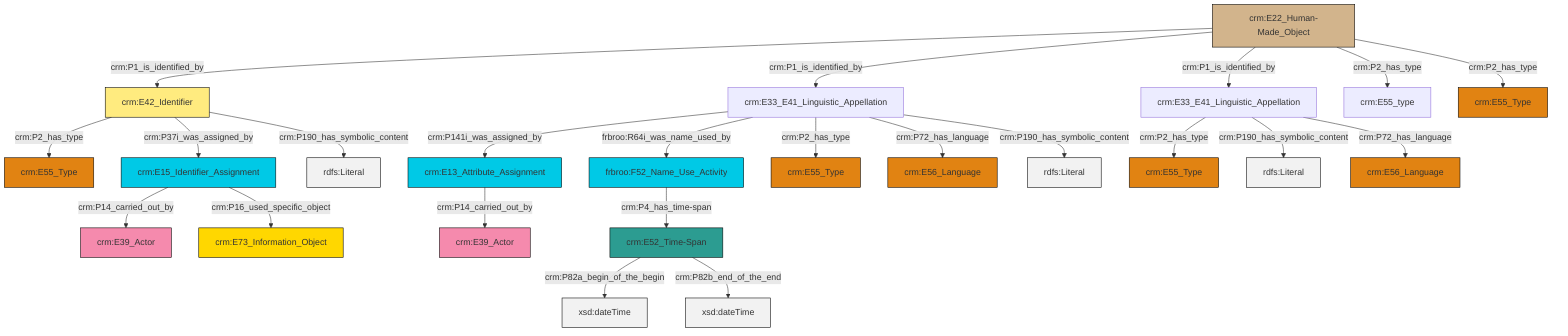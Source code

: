 graph TD
classDef Literal fill:#f2f2f2,stroke:#000000;
classDef CRM_Entity fill:#FFFFFF,stroke:#000000;
classDef Temporal_Entity fill:#00C9E6, stroke:#000000;
classDef Type fill:#E18312, stroke:#000000;
classDef Time-Span fill:#2C9C91, stroke:#000000;
classDef Appellation fill:#FFEB7F, stroke:#000000;
classDef Place fill:#008836, stroke:#000000;
classDef Persistent_Item fill:#B266B2, stroke:#000000;
classDef Conceptual_Object fill:#FFD700, stroke:#000000;
classDef Physical_Thing fill:#D2B48C, stroke:#000000;
classDef Actor fill:#f58aad, stroke:#000000;
classDef PC_Classes fill:#4ce600, stroke:#000000;
classDef Multi fill:#cccccc,stroke:#000000;

4["crm:E22_Human-Made_Object"]:::Physical_Thing -->|crm:P1_is_identified_by| 5["crm:E42_Identifier"]:::Appellation
6["crm:E33_E41_Linguistic_Appellation"]:::Default -->|crm:P2_has_type| 0["crm:E55_Type"]:::Type
5["crm:E42_Identifier"]:::Appellation -->|crm:P2_has_type| 7["crm:E55_Type"]:::Type
8["crm:E52_Time-Span"]:::Time-Span -->|crm:P82a_begin_of_the_begin| 9[xsd:dateTime]:::Literal
10["crm:E33_E41_Linguistic_Appellation"]:::Default -->|crm:P141i_was_assigned_by| 11["crm:E13_Attribute_Assignment"]:::Temporal_Entity
6["crm:E33_E41_Linguistic_Appellation"]:::Default -->|crm:P190_has_symbolic_content| 15[rdfs:Literal]:::Literal
17["crm:E15_Identifier_Assignment"]:::Temporal_Entity -->|crm:P14_carried_out_by| 18["crm:E39_Actor"]:::Actor
8["crm:E52_Time-Span"]:::Time-Span -->|crm:P82b_end_of_the_end| 19[xsd:dateTime]:::Literal
11["crm:E13_Attribute_Assignment"]:::Temporal_Entity -->|crm:P14_carried_out_by| 22["crm:E39_Actor"]:::Actor
5["crm:E42_Identifier"]:::Appellation -->|crm:P37i_was_assigned_by| 17["crm:E15_Identifier_Assignment"]:::Temporal_Entity
4["crm:E22_Human-Made_Object"]:::Physical_Thing -->|crm:P1_is_identified_by| 10["crm:E33_E41_Linguistic_Appellation"]:::Default
10["crm:E33_E41_Linguistic_Appellation"]:::Default -->|frbroo:R64i_was_name_used_by| 23["frbroo:F52_Name_Use_Activity"]:::Temporal_Entity
4["crm:E22_Human-Made_Object"]:::Physical_Thing -->|crm:P1_is_identified_by| 6["crm:E33_E41_Linguistic_Appellation"]:::Default
10["crm:E33_E41_Linguistic_Appellation"]:::Default -->|crm:P2_has_type| 29["crm:E55_Type"]:::Type
10["crm:E33_E41_Linguistic_Appellation"]:::Default -->|crm:P72_has_language| 2["crm:E56_Language"]:::Type
4["crm:E22_Human-Made_Object"]:::Physical_Thing -->|crm:P2_has_type| 25["crm:E55_type"]:::Default
23["frbroo:F52_Name_Use_Activity"]:::Temporal_Entity -->|crm:P4_has_time-span| 8["crm:E52_Time-Span"]:::Time-Span
6["crm:E33_E41_Linguistic_Appellation"]:::Default -->|crm:P72_has_language| 12["crm:E56_Language"]:::Type
17["crm:E15_Identifier_Assignment"]:::Temporal_Entity -->|crm:P16_used_specific_object| 37["crm:E73_Information_Object"]:::Conceptual_Object
5["crm:E42_Identifier"]:::Appellation -->|crm:P190_has_symbolic_content| 38[rdfs:Literal]:::Literal
4["crm:E22_Human-Made_Object"]:::Physical_Thing -->|crm:P2_has_type| 20["crm:E55_Type"]:::Type
10["crm:E33_E41_Linguistic_Appellation"]:::Default -->|crm:P190_has_symbolic_content| 41[rdfs:Literal]:::Literal